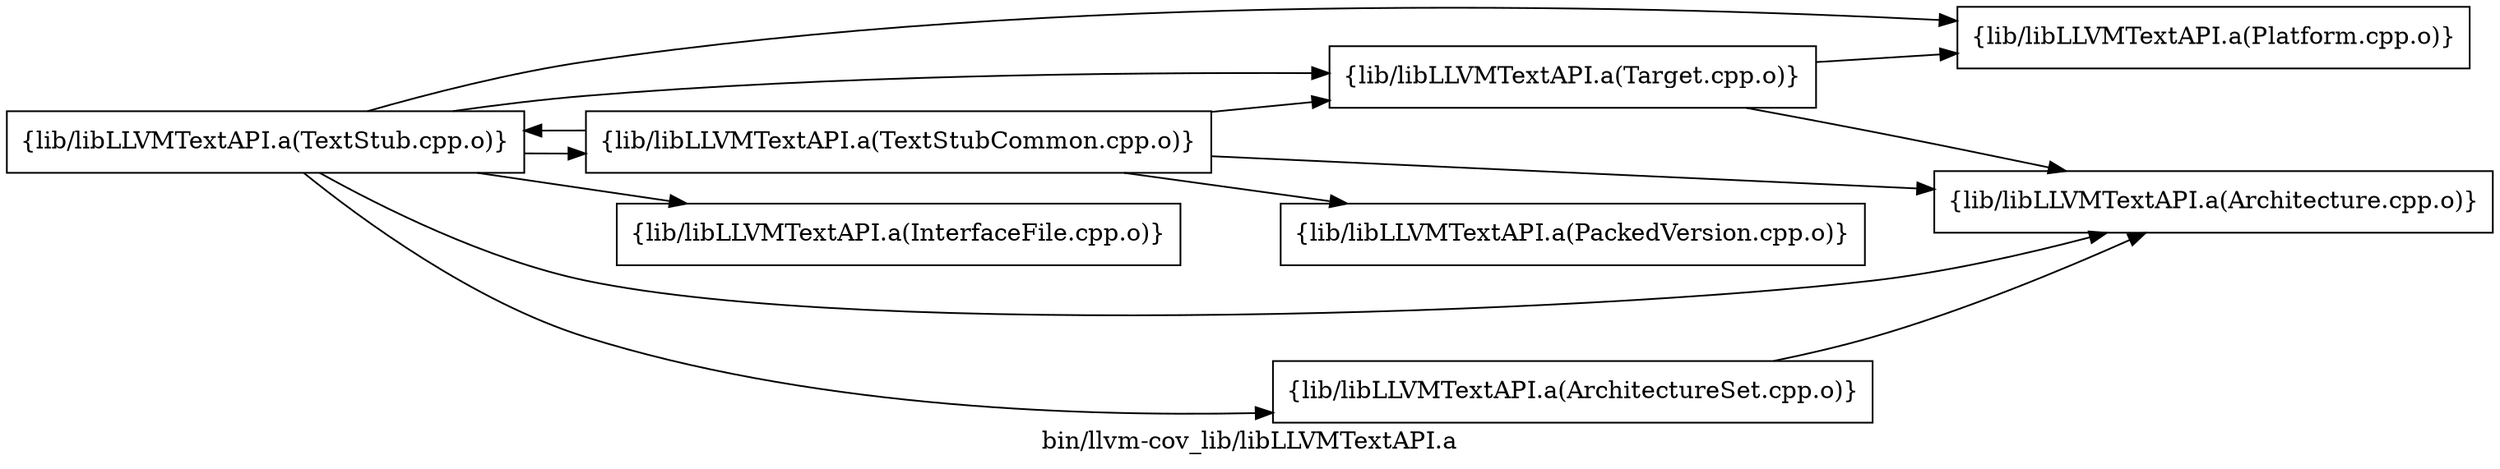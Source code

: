 digraph "bin/llvm-cov_lib/libLLVMTextAPI.a" {
	label="bin/llvm-cov_lib/libLLVMTextAPI.a";
	rankdir=LR;
	{ rank=same; Node0x562247c76bf8;  }

	Node0x562247c76bf8 [shape=record,shape=box,group=0,label="{lib/libLLVMTextAPI.a(Target.cpp.o)}"];
	Node0x562247c76bf8 -> Node0x562247c70bb8;
	Node0x562247c76bf8 -> Node0x562247c728c8;
	Node0x562247c71a68 [shape=record,shape=box,group=0,label="{lib/libLLVMTextAPI.a(TextStub.cpp.o)}"];
	Node0x562247c71a68 -> Node0x562247c76bf8;
	Node0x562247c71a68 -> Node0x562247c70bb8;
	Node0x562247c71a68 -> Node0x562247c728c8;
	Node0x562247c71a68 -> Node0x562247c72f08;
	Node0x562247c71a68 -> Node0x562247c74ee8;
	Node0x562247c71a68 -> Node0x562247c752f8;
	Node0x562247c70bb8 [shape=record,shape=box,group=0,label="{lib/libLLVMTextAPI.a(Architecture.cpp.o)}"];
	Node0x562247c728c8 [shape=record,shape=box,group=0,label="{lib/libLLVMTextAPI.a(Platform.cpp.o)}"];
	Node0x562247c72f08 [shape=record,shape=box,group=0,label="{lib/libLLVMTextAPI.a(InterfaceFile.cpp.o)}"];
	Node0x562247c74ee8 [shape=record,shape=box,group=0,label="{lib/libLLVMTextAPI.a(ArchitectureSet.cpp.o)}"];
	Node0x562247c74ee8 -> Node0x562247c70bb8;
	Node0x562247c752f8 [shape=record,shape=box,group=0,label="{lib/libLLVMTextAPI.a(TextStubCommon.cpp.o)}"];
	Node0x562247c752f8 -> Node0x562247c76bf8;
	Node0x562247c752f8 -> Node0x562247c70bb8;
	Node0x562247c752f8 -> Node0x562247c71a68;
	Node0x562247c752f8 -> Node0x562247c74718;
	Node0x562247c74718 [shape=record,shape=box,group=0,label="{lib/libLLVMTextAPI.a(PackedVersion.cpp.o)}"];
}
